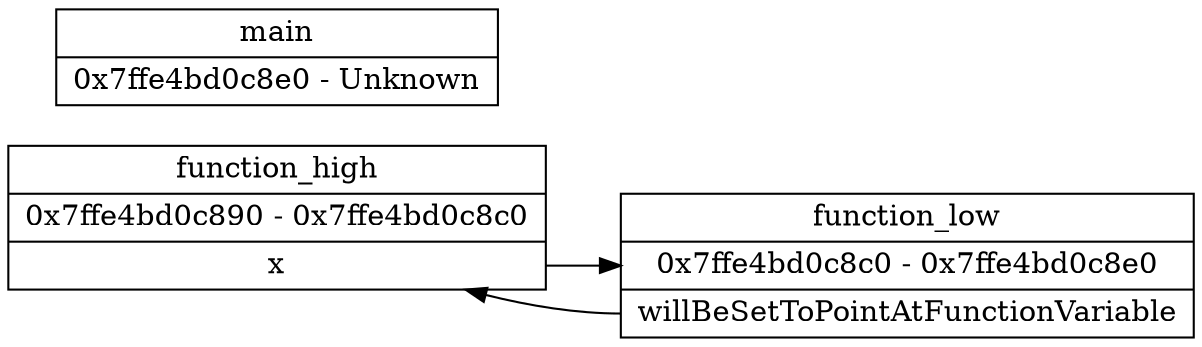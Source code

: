 digraph "Memory Dump" {
	node [shape=record]
	rankdir=LR
	"0x7ffe4bd0c890":p0 -> "0x7ffe4bd0c8c0"
	"0x7ffe4bd0c890" [label="function_high|0x7ffe4bd0c890 - 0x7ffe4bd0c8c0|<p0> x"]
	"0x7ffe4bd0c8c0":p0 -> "0x7ffe4bd0c890"
	"0x7ffe4bd0c8c0" [label="function_low|0x7ffe4bd0c8c0 - 0x7ffe4bd0c8e0|<p0> willBeSetToPointAtFunctionVariable"]
	"0x7ffe4bd0c8e0" [label="main|0x7ffe4bd0c8e0 - Unknown"]
}